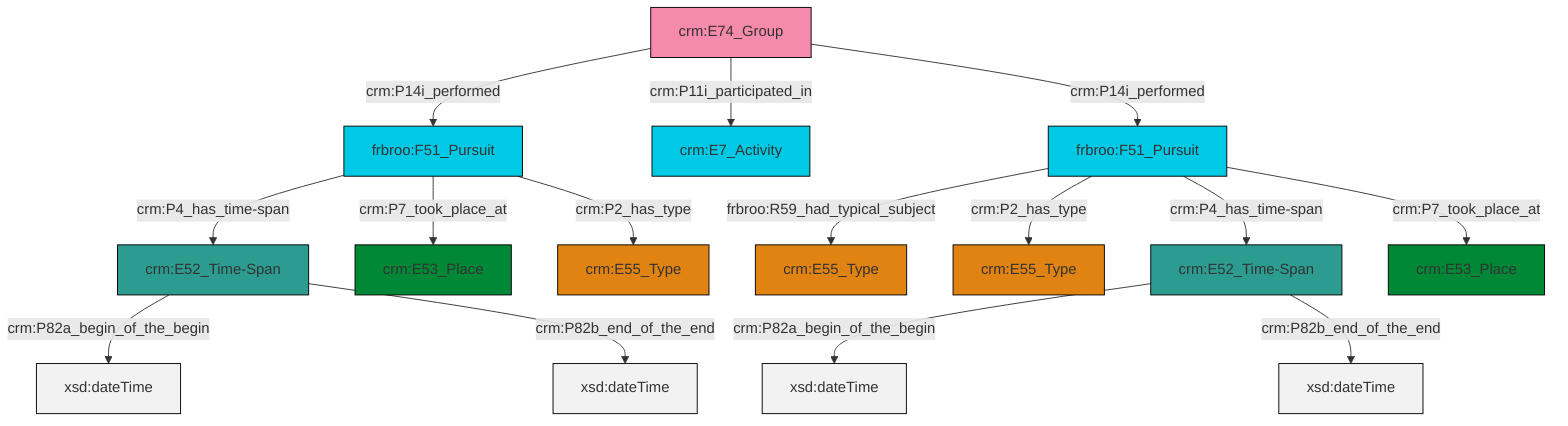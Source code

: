 graph TD
classDef Literal fill:#f2f2f2,stroke:#000000;
classDef CRM_Entity fill:#FFFFFF,stroke:#000000;
classDef Temporal_Entity fill:#00C9E6, stroke:#000000;
classDef Type fill:#E18312, stroke:#000000;
classDef Time-Span fill:#2C9C91, stroke:#000000;
classDef Appellation fill:#FFEB7F, stroke:#000000;
classDef Place fill:#008836, stroke:#000000;
classDef Persistent_Item fill:#B266B2, stroke:#000000;
classDef Conceptual_Object fill:#FFD700, stroke:#000000;
classDef Physical_Thing fill:#D2B48C, stroke:#000000;
classDef Actor fill:#f58aad, stroke:#000000;
classDef PC_Classes fill:#4ce600, stroke:#000000;
classDef Multi fill:#cccccc,stroke:#000000;

6["crm:E74_Group"]:::Actor -->|crm:P14i_performed| 7["frbroo:F51_Pursuit"]:::Temporal_Entity
6["crm:E74_Group"]:::Actor -->|crm:P11i_participated_in| 9["crm:E7_Activity"]:::Temporal_Entity
10["crm:E52_Time-Span"]:::Time-Span -->|crm:P82a_begin_of_the_begin| 11[xsd:dateTime]:::Literal
7["frbroo:F51_Pursuit"]:::Temporal_Entity -->|crm:P4_has_time-span| 12["crm:E52_Time-Span"]:::Time-Span
12["crm:E52_Time-Span"]:::Time-Span -->|crm:P82a_begin_of_the_begin| 13[xsd:dateTime]:::Literal
7["frbroo:F51_Pursuit"]:::Temporal_Entity -->|crm:P7_took_place_at| 14["crm:E53_Place"]:::Place
0["frbroo:F51_Pursuit"]:::Temporal_Entity -->|frbroo:R59_had_typical_subject| 2["crm:E55_Type"]:::Type
10["crm:E52_Time-Span"]:::Time-Span -->|crm:P82b_end_of_the_end| 19[xsd:dateTime]:::Literal
0["frbroo:F51_Pursuit"]:::Temporal_Entity -->|crm:P2_has_type| 4["crm:E55_Type"]:::Type
0["frbroo:F51_Pursuit"]:::Temporal_Entity -->|crm:P4_has_time-span| 10["crm:E52_Time-Span"]:::Time-Span
7["frbroo:F51_Pursuit"]:::Temporal_Entity -->|crm:P2_has_type| 15["crm:E55_Type"]:::Type
0["frbroo:F51_Pursuit"]:::Temporal_Entity -->|crm:P7_took_place_at| 23["crm:E53_Place"]:::Place
6["crm:E74_Group"]:::Actor -->|crm:P14i_performed| 0["frbroo:F51_Pursuit"]:::Temporal_Entity
12["crm:E52_Time-Span"]:::Time-Span -->|crm:P82b_end_of_the_end| 26[xsd:dateTime]:::Literal
